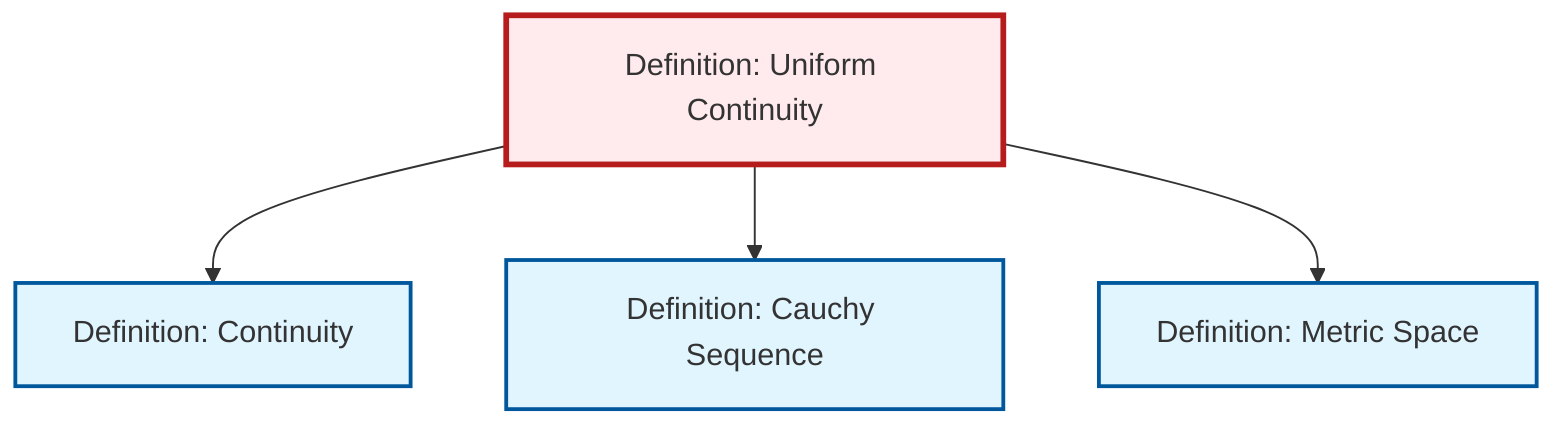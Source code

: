 graph TD
    classDef definition fill:#e1f5fe,stroke:#01579b,stroke-width:2px
    classDef theorem fill:#f3e5f5,stroke:#4a148c,stroke-width:2px
    classDef axiom fill:#fff3e0,stroke:#e65100,stroke-width:2px
    classDef example fill:#e8f5e9,stroke:#1b5e20,stroke-width:2px
    classDef current fill:#ffebee,stroke:#b71c1c,stroke-width:3px
    def-uniform-continuity["Definition: Uniform Continuity"]:::definition
    def-metric-space["Definition: Metric Space"]:::definition
    def-cauchy-sequence["Definition: Cauchy Sequence"]:::definition
    def-continuity["Definition: Continuity"]:::definition
    def-uniform-continuity --> def-continuity
    def-uniform-continuity --> def-cauchy-sequence
    def-uniform-continuity --> def-metric-space
    class def-uniform-continuity current